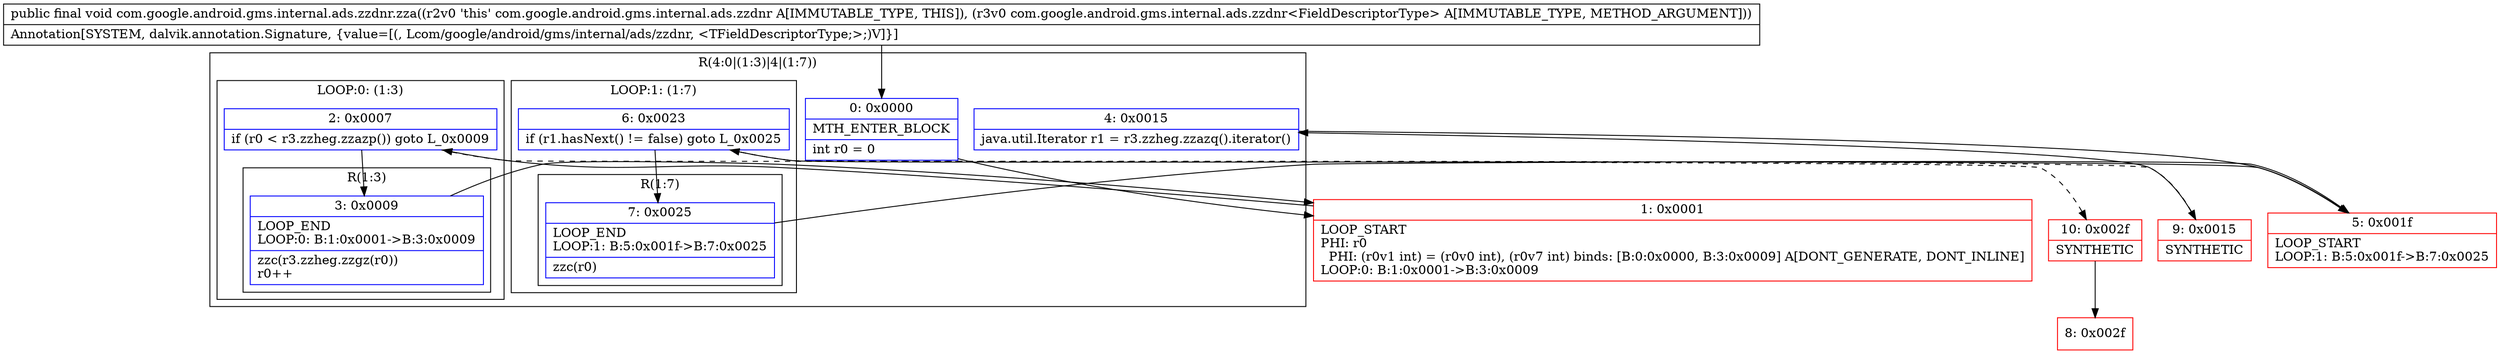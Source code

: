 digraph "CFG forcom.google.android.gms.internal.ads.zzdnr.zza(Lcom\/google\/android\/gms\/internal\/ads\/zzdnr;)V" {
subgraph cluster_Region_59455262 {
label = "R(4:0|(1:3)|4|(1:7))";
node [shape=record,color=blue];
Node_0 [shape=record,label="{0\:\ 0x0000|MTH_ENTER_BLOCK\l|int r0 = 0\l}"];
subgraph cluster_LoopRegion_756991358 {
label = "LOOP:0: (1:3)";
node [shape=record,color=blue];
Node_2 [shape=record,label="{2\:\ 0x0007|if (r0 \< r3.zzheg.zzazp()) goto L_0x0009\l}"];
subgraph cluster_Region_2143852608 {
label = "R(1:3)";
node [shape=record,color=blue];
Node_3 [shape=record,label="{3\:\ 0x0009|LOOP_END\lLOOP:0: B:1:0x0001\-\>B:3:0x0009\l|zzc(r3.zzheg.zzgz(r0))\lr0++\l}"];
}
}
Node_4 [shape=record,label="{4\:\ 0x0015|java.util.Iterator r1 = r3.zzheg.zzazq().iterator()\l}"];
subgraph cluster_LoopRegion_1717962947 {
label = "LOOP:1: (1:7)";
node [shape=record,color=blue];
Node_6 [shape=record,label="{6\:\ 0x0023|if (r1.hasNext() != false) goto L_0x0025\l}"];
subgraph cluster_Region_1704976035 {
label = "R(1:7)";
node [shape=record,color=blue];
Node_7 [shape=record,label="{7\:\ 0x0025|LOOP_END\lLOOP:1: B:5:0x001f\-\>B:7:0x0025\l|zzc(r0)\l}"];
}
}
}
Node_1 [shape=record,color=red,label="{1\:\ 0x0001|LOOP_START\lPHI: r0 \l  PHI: (r0v1 int) = (r0v0 int), (r0v7 int) binds: [B:0:0x0000, B:3:0x0009] A[DONT_GENERATE, DONT_INLINE]\lLOOP:0: B:1:0x0001\-\>B:3:0x0009\l}"];
Node_5 [shape=record,color=red,label="{5\:\ 0x001f|LOOP_START\lLOOP:1: B:5:0x001f\-\>B:7:0x0025\l}"];
Node_8 [shape=record,color=red,label="{8\:\ 0x002f}"];
Node_9 [shape=record,color=red,label="{9\:\ 0x0015|SYNTHETIC\l}"];
Node_10 [shape=record,color=red,label="{10\:\ 0x002f|SYNTHETIC\l}"];
MethodNode[shape=record,label="{public final void com.google.android.gms.internal.ads.zzdnr.zza((r2v0 'this' com.google.android.gms.internal.ads.zzdnr A[IMMUTABLE_TYPE, THIS]), (r3v0 com.google.android.gms.internal.ads.zzdnr\<FieldDescriptorType\> A[IMMUTABLE_TYPE, METHOD_ARGUMENT]))  | Annotation[SYSTEM, dalvik.annotation.Signature, \{value=[(, Lcom\/google\/android\/gms\/internal\/ads\/zzdnr, \<TFieldDescriptorType;\>;)V]\}]\l}"];
MethodNode -> Node_0;
Node_0 -> Node_1;
Node_2 -> Node_3;
Node_2 -> Node_9[style=dashed];
Node_3 -> Node_1;
Node_4 -> Node_5;
Node_6 -> Node_7;
Node_6 -> Node_10[style=dashed];
Node_7 -> Node_5;
Node_1 -> Node_2;
Node_5 -> Node_6;
Node_9 -> Node_4;
Node_10 -> Node_8;
}

